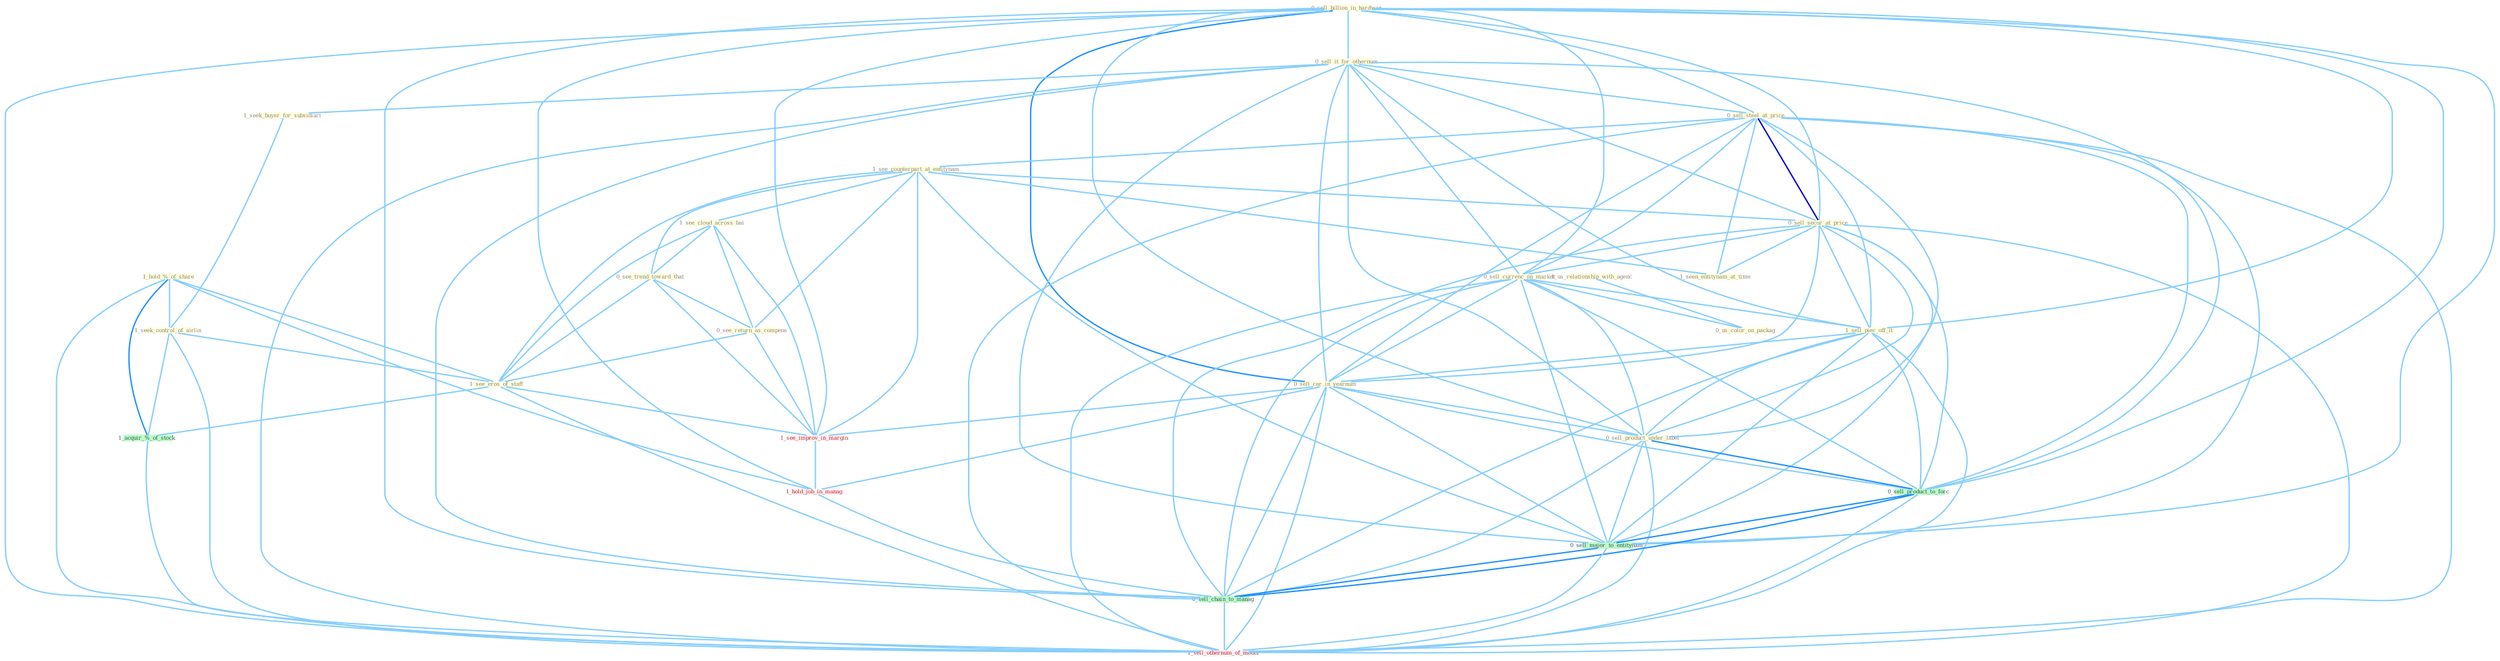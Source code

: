 Graph G{ 
    node
    [shape=polygon,style=filled,width=.5,height=.06,color="#BDFCC9",fixedsize=true,fontsize=4,
    fontcolor="#2f4f4f"];
    {node
    [color="#ffffe0", fontcolor="#8b7d6b"] "0_sell_billion_in_hardwar " "0_sell_it_for_othernum " "0_sell_steel_at_price " "1_see_counterpart_at_entitynam " "1_seek_buyer_for_subsidiari " "0_sell_secur_at_price " "0_sell_currenc_on_market " "1_hold_%_of_share " "1_sell_piec_off_it " "1_see_cloud_across_bai " "1_us_relationship_with_agenc " "0_sell_car_in_yearnum " "0_us_color_on_packag " "0_see_trend_toward_that " "1_seen_entitynam_at_time " "0_see_return_as_compens " "0_sell_product_under_label " "1_seek_control_of_airlin " "1_see_eros_of_staff "}
{node [color="#fff0f5", fontcolor="#b22222"] "1_see_improv_in_margin " "1_hold_job_in_manag " "1_sell_othernum_of_model "}
edge [color="#B0E2FF"];

	"0_sell_billion_in_hardwar " -- "0_sell_it_for_othernum " [w="1", color="#87cefa" ];
	"0_sell_billion_in_hardwar " -- "0_sell_steel_at_price " [w="1", color="#87cefa" ];
	"0_sell_billion_in_hardwar " -- "0_sell_secur_at_price " [w="1", color="#87cefa" ];
	"0_sell_billion_in_hardwar " -- "0_sell_currenc_on_market " [w="1", color="#87cefa" ];
	"0_sell_billion_in_hardwar " -- "1_sell_piec_off_it " [w="1", color="#87cefa" ];
	"0_sell_billion_in_hardwar " -- "0_sell_car_in_yearnum " [w="2", color="#1e90ff" , len=0.8];
	"0_sell_billion_in_hardwar " -- "0_sell_product_under_label " [w="1", color="#87cefa" ];
	"0_sell_billion_in_hardwar " -- "1_see_improv_in_margin " [w="1", color="#87cefa" ];
	"0_sell_billion_in_hardwar " -- "1_hold_job_in_manag " [w="1", color="#87cefa" ];
	"0_sell_billion_in_hardwar " -- "0_sell_product_to_forc " [w="1", color="#87cefa" ];
	"0_sell_billion_in_hardwar " -- "0_sell_major_to_entitynam " [w="1", color="#87cefa" ];
	"0_sell_billion_in_hardwar " -- "0_sell_chain_to_manag " [w="1", color="#87cefa" ];
	"0_sell_billion_in_hardwar " -- "1_sell_othernum_of_model " [w="1", color="#87cefa" ];
	"0_sell_it_for_othernum " -- "0_sell_steel_at_price " [w="1", color="#87cefa" ];
	"0_sell_it_for_othernum " -- "1_seek_buyer_for_subsidiari " [w="1", color="#87cefa" ];
	"0_sell_it_for_othernum " -- "0_sell_secur_at_price " [w="1", color="#87cefa" ];
	"0_sell_it_for_othernum " -- "0_sell_currenc_on_market " [w="1", color="#87cefa" ];
	"0_sell_it_for_othernum " -- "1_sell_piec_off_it " [w="1", color="#87cefa" ];
	"0_sell_it_for_othernum " -- "0_sell_car_in_yearnum " [w="1", color="#87cefa" ];
	"0_sell_it_for_othernum " -- "0_sell_product_under_label " [w="1", color="#87cefa" ];
	"0_sell_it_for_othernum " -- "0_sell_product_to_forc " [w="1", color="#87cefa" ];
	"0_sell_it_for_othernum " -- "0_sell_major_to_entitynam " [w="1", color="#87cefa" ];
	"0_sell_it_for_othernum " -- "0_sell_chain_to_manag " [w="1", color="#87cefa" ];
	"0_sell_it_for_othernum " -- "1_sell_othernum_of_model " [w="1", color="#87cefa" ];
	"0_sell_steel_at_price " -- "1_see_counterpart_at_entitynam " [w="1", color="#87cefa" ];
	"0_sell_steel_at_price " -- "0_sell_secur_at_price " [w="3", color="#0000cd" , len=0.6];
	"0_sell_steel_at_price " -- "0_sell_currenc_on_market " [w="1", color="#87cefa" ];
	"0_sell_steel_at_price " -- "1_sell_piec_off_it " [w="1", color="#87cefa" ];
	"0_sell_steel_at_price " -- "0_sell_car_in_yearnum " [w="1", color="#87cefa" ];
	"0_sell_steel_at_price " -- "1_seen_entitynam_at_time " [w="1", color="#87cefa" ];
	"0_sell_steel_at_price " -- "0_sell_product_under_label " [w="1", color="#87cefa" ];
	"0_sell_steel_at_price " -- "0_sell_product_to_forc " [w="1", color="#87cefa" ];
	"0_sell_steel_at_price " -- "0_sell_major_to_entitynam " [w="1", color="#87cefa" ];
	"0_sell_steel_at_price " -- "0_sell_chain_to_manag " [w="1", color="#87cefa" ];
	"0_sell_steel_at_price " -- "1_sell_othernum_of_model " [w="1", color="#87cefa" ];
	"1_see_counterpart_at_entitynam " -- "0_sell_secur_at_price " [w="1", color="#87cefa" ];
	"1_see_counterpart_at_entitynam " -- "1_see_cloud_across_bai " [w="1", color="#87cefa" ];
	"1_see_counterpart_at_entitynam " -- "0_see_trend_toward_that " [w="1", color="#87cefa" ];
	"1_see_counterpart_at_entitynam " -- "1_seen_entitynam_at_time " [w="1", color="#87cefa" ];
	"1_see_counterpart_at_entitynam " -- "0_see_return_as_compens " [w="1", color="#87cefa" ];
	"1_see_counterpart_at_entitynam " -- "1_see_eros_of_staff " [w="1", color="#87cefa" ];
	"1_see_counterpart_at_entitynam " -- "1_see_improv_in_margin " [w="1", color="#87cefa" ];
	"1_see_counterpart_at_entitynam " -- "0_sell_major_to_entitynam " [w="1", color="#87cefa" ];
	"1_seek_buyer_for_subsidiari " -- "1_seek_control_of_airlin " [w="1", color="#87cefa" ];
	"0_sell_secur_at_price " -- "0_sell_currenc_on_market " [w="1", color="#87cefa" ];
	"0_sell_secur_at_price " -- "1_sell_piec_off_it " [w="1", color="#87cefa" ];
	"0_sell_secur_at_price " -- "0_sell_car_in_yearnum " [w="1", color="#87cefa" ];
	"0_sell_secur_at_price " -- "1_seen_entitynam_at_time " [w="1", color="#87cefa" ];
	"0_sell_secur_at_price " -- "0_sell_product_under_label " [w="1", color="#87cefa" ];
	"0_sell_secur_at_price " -- "0_sell_product_to_forc " [w="1", color="#87cefa" ];
	"0_sell_secur_at_price " -- "0_sell_major_to_entitynam " [w="1", color="#87cefa" ];
	"0_sell_secur_at_price " -- "0_sell_chain_to_manag " [w="1", color="#87cefa" ];
	"0_sell_secur_at_price " -- "1_sell_othernum_of_model " [w="1", color="#87cefa" ];
	"0_sell_currenc_on_market " -- "1_sell_piec_off_it " [w="1", color="#87cefa" ];
	"0_sell_currenc_on_market " -- "0_sell_car_in_yearnum " [w="1", color="#87cefa" ];
	"0_sell_currenc_on_market " -- "0_us_color_on_packag " [w="1", color="#87cefa" ];
	"0_sell_currenc_on_market " -- "0_sell_product_under_label " [w="1", color="#87cefa" ];
	"0_sell_currenc_on_market " -- "0_sell_product_to_forc " [w="1", color="#87cefa" ];
	"0_sell_currenc_on_market " -- "0_sell_major_to_entitynam " [w="1", color="#87cefa" ];
	"0_sell_currenc_on_market " -- "0_sell_chain_to_manag " [w="1", color="#87cefa" ];
	"0_sell_currenc_on_market " -- "1_sell_othernum_of_model " [w="1", color="#87cefa" ];
	"1_hold_%_of_share " -- "1_seek_control_of_airlin " [w="1", color="#87cefa" ];
	"1_hold_%_of_share " -- "1_see_eros_of_staff " [w="1", color="#87cefa" ];
	"1_hold_%_of_share " -- "1_acquir_%_of_stock " [w="2", color="#1e90ff" , len=0.8];
	"1_hold_%_of_share " -- "1_hold_job_in_manag " [w="1", color="#87cefa" ];
	"1_hold_%_of_share " -- "1_sell_othernum_of_model " [w="1", color="#87cefa" ];
	"1_sell_piec_off_it " -- "0_sell_car_in_yearnum " [w="1", color="#87cefa" ];
	"1_sell_piec_off_it " -- "0_sell_product_under_label " [w="1", color="#87cefa" ];
	"1_sell_piec_off_it " -- "0_sell_product_to_forc " [w="1", color="#87cefa" ];
	"1_sell_piec_off_it " -- "0_sell_major_to_entitynam " [w="1", color="#87cefa" ];
	"1_sell_piec_off_it " -- "0_sell_chain_to_manag " [w="1", color="#87cefa" ];
	"1_sell_piec_off_it " -- "1_sell_othernum_of_model " [w="1", color="#87cefa" ];
	"1_see_cloud_across_bai " -- "0_see_trend_toward_that " [w="1", color="#87cefa" ];
	"1_see_cloud_across_bai " -- "0_see_return_as_compens " [w="1", color="#87cefa" ];
	"1_see_cloud_across_bai " -- "1_see_eros_of_staff " [w="1", color="#87cefa" ];
	"1_see_cloud_across_bai " -- "1_see_improv_in_margin " [w="1", color="#87cefa" ];
	"1_us_relationship_with_agenc " -- "0_us_color_on_packag " [w="1", color="#87cefa" ];
	"0_sell_car_in_yearnum " -- "0_sell_product_under_label " [w="1", color="#87cefa" ];
	"0_sell_car_in_yearnum " -- "1_see_improv_in_margin " [w="1", color="#87cefa" ];
	"0_sell_car_in_yearnum " -- "1_hold_job_in_manag " [w="1", color="#87cefa" ];
	"0_sell_car_in_yearnum " -- "0_sell_product_to_forc " [w="1", color="#87cefa" ];
	"0_sell_car_in_yearnum " -- "0_sell_major_to_entitynam " [w="1", color="#87cefa" ];
	"0_sell_car_in_yearnum " -- "0_sell_chain_to_manag " [w="1", color="#87cefa" ];
	"0_sell_car_in_yearnum " -- "1_sell_othernum_of_model " [w="1", color="#87cefa" ];
	"0_see_trend_toward_that " -- "0_see_return_as_compens " [w="1", color="#87cefa" ];
	"0_see_trend_toward_that " -- "1_see_eros_of_staff " [w="1", color="#87cefa" ];
	"0_see_trend_toward_that " -- "1_see_improv_in_margin " [w="1", color="#87cefa" ];
	"0_see_return_as_compens " -- "1_see_eros_of_staff " [w="1", color="#87cefa" ];
	"0_see_return_as_compens " -- "1_see_improv_in_margin " [w="1", color="#87cefa" ];
	"0_sell_product_under_label " -- "0_sell_product_to_forc " [w="2", color="#1e90ff" , len=0.8];
	"0_sell_product_under_label " -- "0_sell_major_to_entitynam " [w="1", color="#87cefa" ];
	"0_sell_product_under_label " -- "0_sell_chain_to_manag " [w="1", color="#87cefa" ];
	"0_sell_product_under_label " -- "1_sell_othernum_of_model " [w="1", color="#87cefa" ];
	"1_seek_control_of_airlin " -- "1_see_eros_of_staff " [w="1", color="#87cefa" ];
	"1_seek_control_of_airlin " -- "1_acquir_%_of_stock " [w="1", color="#87cefa" ];
	"1_seek_control_of_airlin " -- "1_sell_othernum_of_model " [w="1", color="#87cefa" ];
	"1_see_eros_of_staff " -- "1_see_improv_in_margin " [w="1", color="#87cefa" ];
	"1_see_eros_of_staff " -- "1_acquir_%_of_stock " [w="1", color="#87cefa" ];
	"1_see_eros_of_staff " -- "1_sell_othernum_of_model " [w="1", color="#87cefa" ];
	"1_see_improv_in_margin " -- "1_hold_job_in_manag " [w="1", color="#87cefa" ];
	"1_acquir_%_of_stock " -- "1_sell_othernum_of_model " [w="1", color="#87cefa" ];
	"1_hold_job_in_manag " -- "0_sell_chain_to_manag " [w="1", color="#87cefa" ];
	"0_sell_product_to_forc " -- "0_sell_major_to_entitynam " [w="2", color="#1e90ff" , len=0.8];
	"0_sell_product_to_forc " -- "0_sell_chain_to_manag " [w="2", color="#1e90ff" , len=0.8];
	"0_sell_product_to_forc " -- "1_sell_othernum_of_model " [w="1", color="#87cefa" ];
	"0_sell_major_to_entitynam " -- "0_sell_chain_to_manag " [w="2", color="#1e90ff" , len=0.8];
	"0_sell_major_to_entitynam " -- "1_sell_othernum_of_model " [w="1", color="#87cefa" ];
	"0_sell_chain_to_manag " -- "1_sell_othernum_of_model " [w="1", color="#87cefa" ];
}